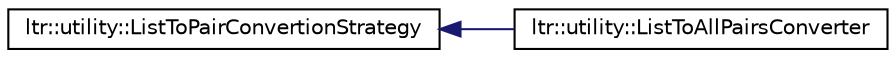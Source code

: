digraph G
{
  edge [fontname="Helvetica",fontsize="10",labelfontname="Helvetica",labelfontsize="10"];
  node [fontname="Helvetica",fontsize="10",shape=record];
  rankdir="LR";
  Node1 [label="ltr::utility::ListToPairConvertionStrategy",height=0.2,width=0.4,color="black", fillcolor="white", style="filled",URL="$classltr_1_1utility_1_1_list_to_pair_convertion_strategy.html"];
  Node1 -> Node2 [dir="back",color="midnightblue",fontsize="10",style="solid",fontname="Helvetica"];
  Node2 [label="ltr::utility::ListToAllPairsConverter",height=0.2,width=0.4,color="black", fillcolor="white", style="filled",URL="$classltr_1_1utility_1_1_list_to_all_pairs_converter.html"];
}
